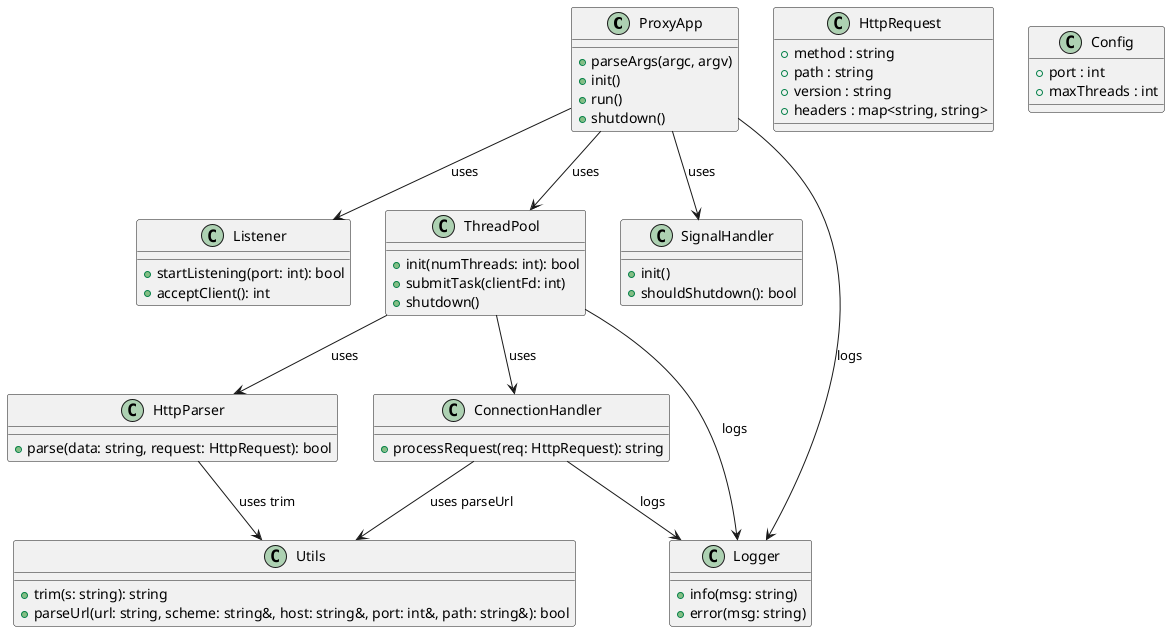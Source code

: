 @startuml

class ProxyApp {
  +parseArgs(argc, argv)
  +init()
  +run()
  +shutdown()
}

class Listener {
  +startListening(port: int): bool
  +acceptClient(): int
}

class ThreadPool {
  +init(numThreads: int): bool
  +submitTask(clientFd: int)
  +shutdown()
}

class HttpRequest {
  +method : string
  +path : string
  +version : string
  +headers : map<string, string>
}

class HttpParser {
  +parse(data: string, request: HttpRequest): bool
}

class ConnectionHandler {
  +processRequest(req: HttpRequest): string
}

class SignalHandler {
  +init()
  +shouldShutdown(): bool
}

class Logger {
  +info(msg: string)
  +error(msg: string)
}

class Config {
  +port : int
  +maxThreads : int
}

class Utils {
  +trim(s: string): string
  +parseUrl(url: string, scheme: string&, host: string&, port: int&, path: string&): bool
}

ProxyApp --> Listener : uses
ProxyApp --> ThreadPool : uses
ThreadPool --> HttpParser : uses
ThreadPool --> ConnectionHandler : uses
ConnectionHandler --> Utils : uses parseUrl
ThreadPool --> Logger : logs
ProxyApp --> SignalHandler : uses
ProxyApp --> Logger : logs
ConnectionHandler --> Logger : logs
HttpParser --> Utils : uses trim

@enduml

